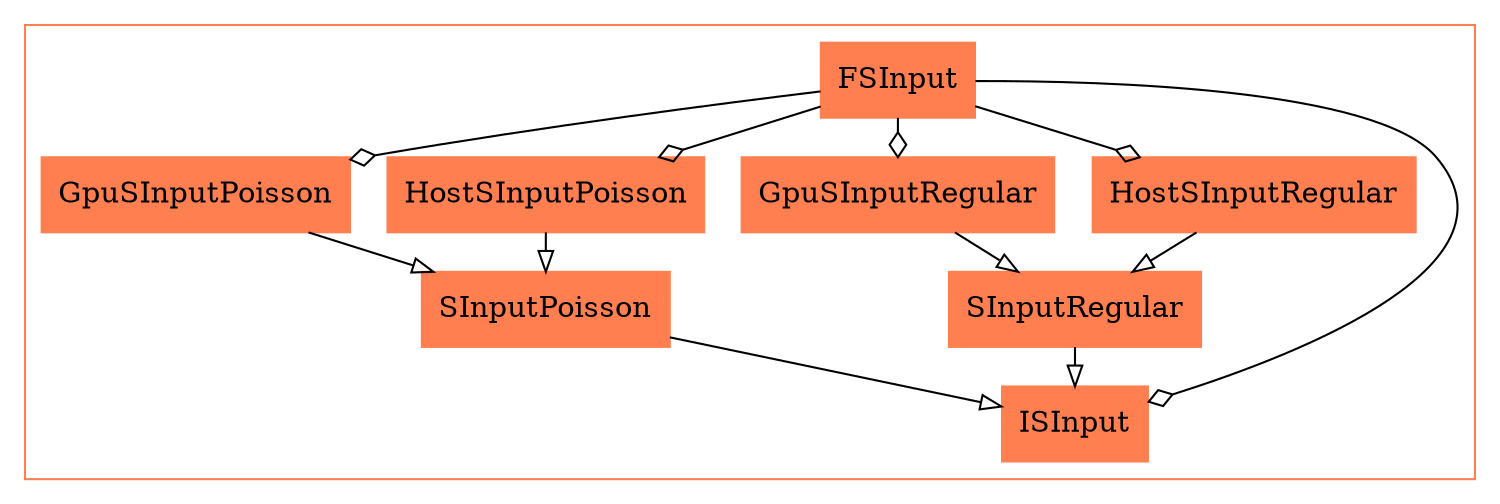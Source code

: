 digraph{

	subgraph clusterInputs {
		color = coral
		node [shape = record, color = coral];

		FSInput[label = FSInput, style = filled];
		GpuSInputPoisson[label = GpuSInputPoisson, style = filled];
		GpuSInputRegular[label = GpuSInputRegular, style = filled];
		HostSInputPoisson[label = HostSInputPoisson, style = filled];
		HostSInputRegular[label = HostSInputRegular, style = filled];
		ISInput[label = ISInput, style = filled];
		SInputPoisson[label = SInputPoisson, style = filled];
		SInputRegular[label = SInputRegular, style = filled];


		//------LAYOUT FOR SUBGRAPH------


		rankdir = BT; // Rank Direction Bottom to Top
		nodesep = 0.96; // Node Separation
		ranksep = 0.96; // Rank Separation


		//INHERITANCE//


		GpuSInputPoisson -> SInputPoisson [arrowhead=empty];

		GpuSInputRegular -> SInputRegular [arrowhead=empty];

		HostSInputPoisson -> SInputPoisson [arrowhead=empty];

		HostSInputRegular -> SInputRegular [arrowhead=empty];

		SInputPoisson -> ISInput [arrowhead=empty];

		SInputRegular -> ISInput [arrowhead=empty];


		//COMPOSITION//


		FSInput -> GpuSInputPoisson [arrowhead=ediamond];
		FSInput -> GpuSInputRegular [arrowhead=ediamond];
		FSInput -> HostSInputPoisson [arrowhead=ediamond];
		FSInput -> HostSInputRegular [arrowhead=ediamond];
		FSInput -> ISInput [arrowhead=ediamond];
	}//end subgraph Inputs
}//end digraph